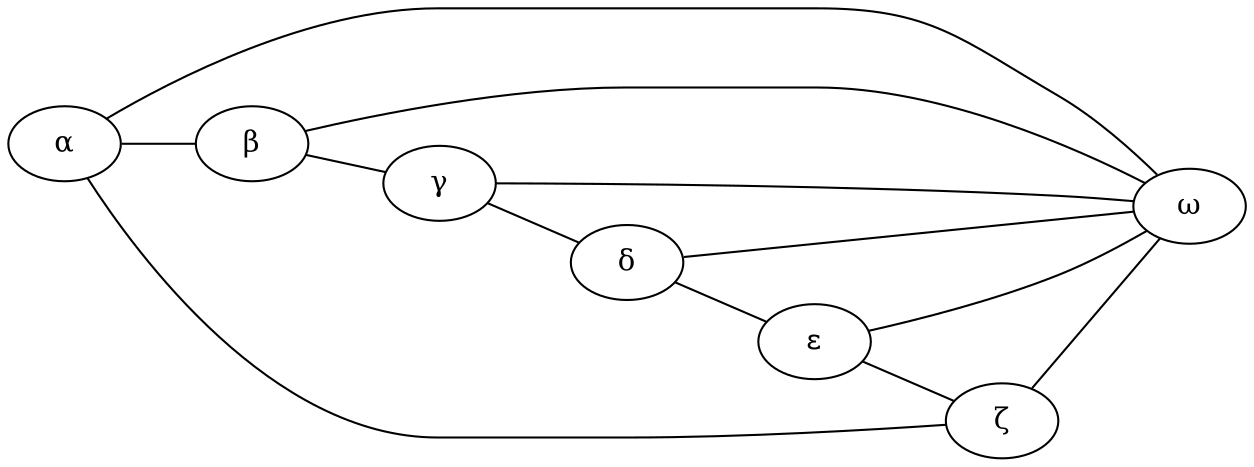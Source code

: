 graph {
    rankdir=LR
    root=o

    a[label="&alpha;"]
    b[label="&beta;"]
    c[label="&gamma;"]
    d[label="&delta;"]
    e[label="&epsilon;"]
    f[label="&zeta;"]
    o[label="&omega;"]

    a -- b
    b -- c
    c -- d;
    d -- e;
    e -- f;
    f -- a;

    a -- o;
    b -- o;
    c -- o;
    d -- o;
    e -- o;
    f -- o;
}

